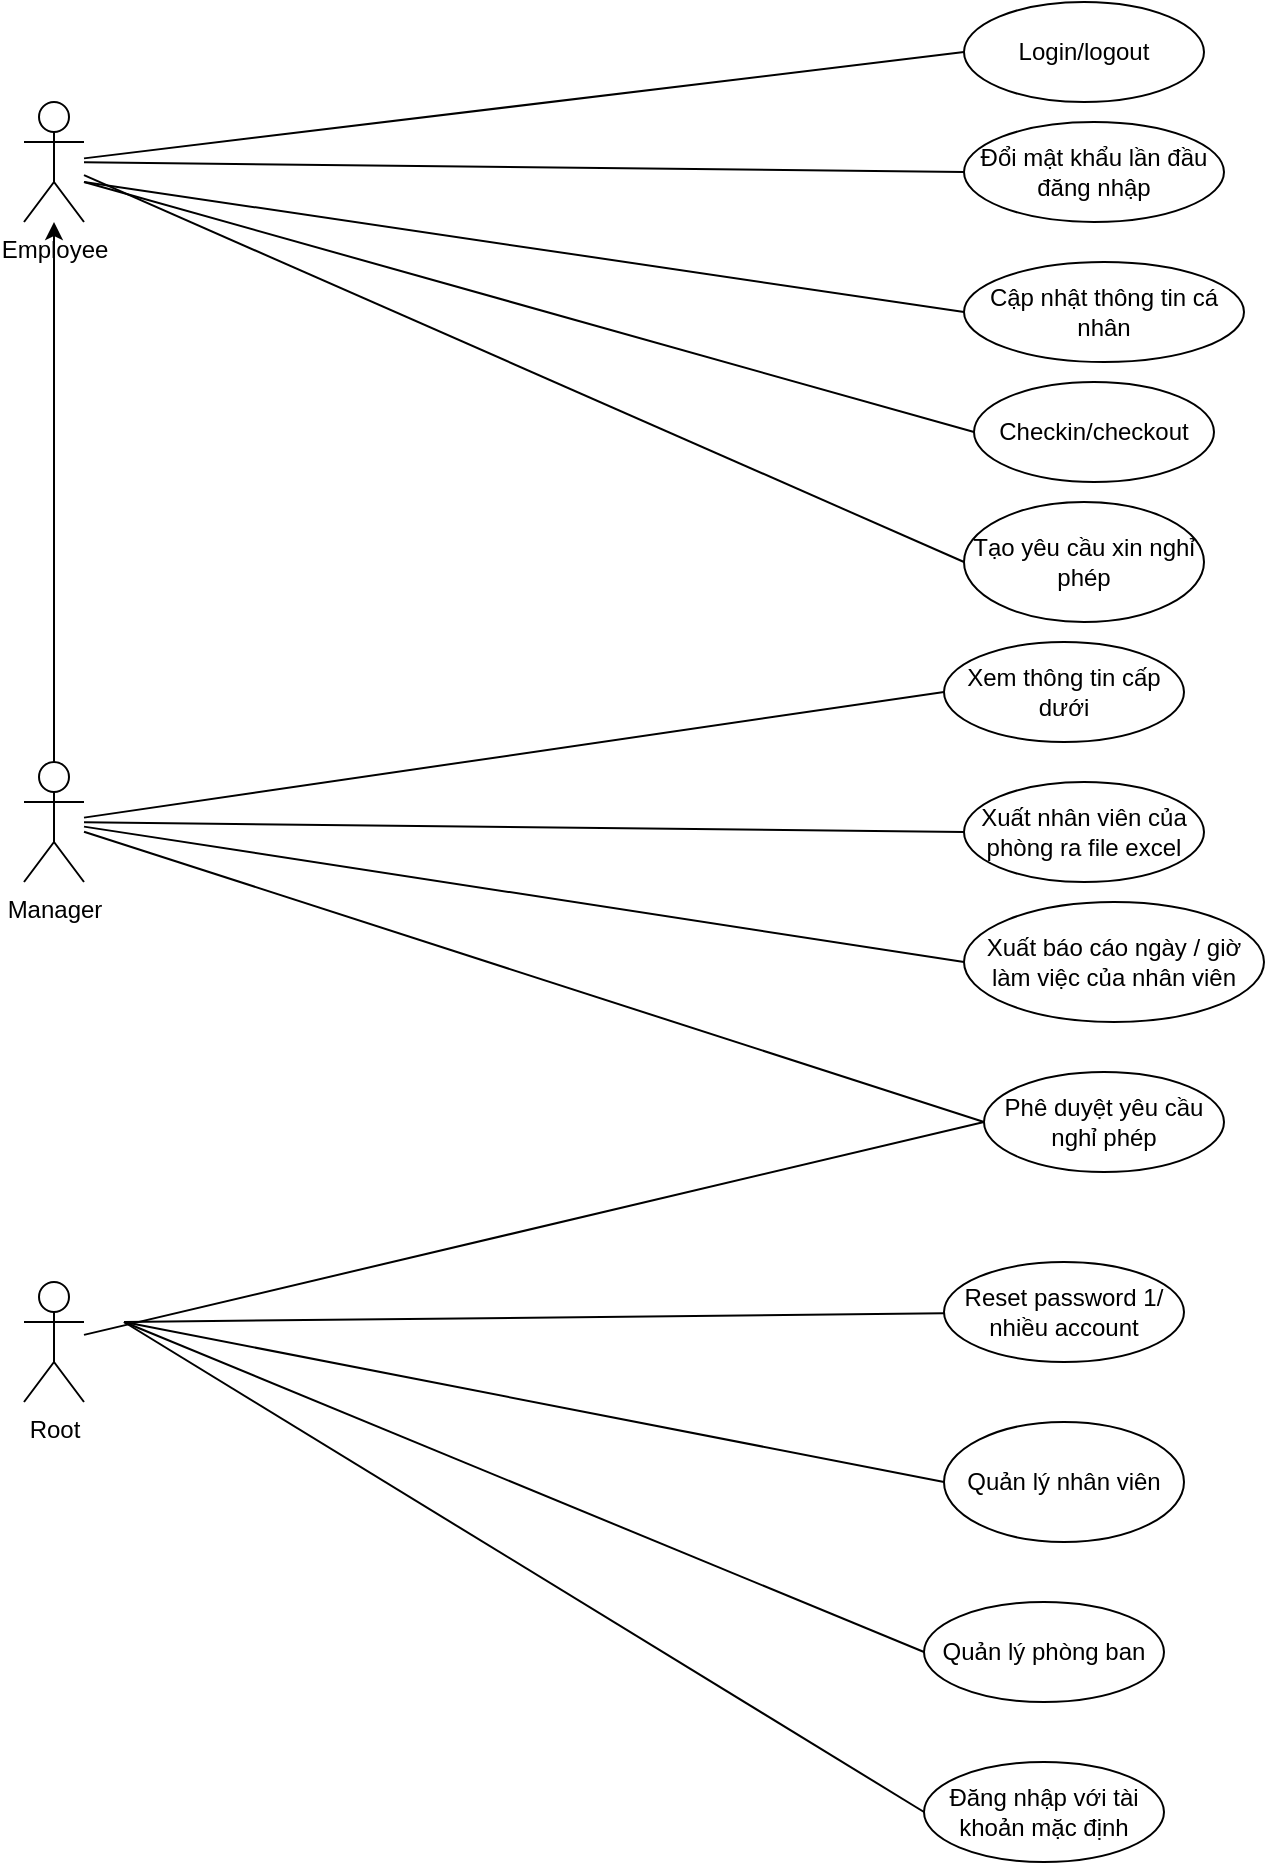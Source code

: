 <mxfile version="15.4.1" type="github">
  <diagram id="6OmSFfkwX89OONU2K9B_" name="Usecase tổng quát">
    <mxGraphModel dx="1422" dy="920" grid="1" gridSize="10" guides="1" tooltips="1" connect="1" arrows="1" fold="1" page="1" pageScale="1" pageWidth="827" pageHeight="1169" math="0" shadow="0">
      <root>
        <mxCell id="0" />
        <mxCell id="1" parent="0" />
        <mxCell id="CkkVm7YenpbbgUDBb8Ox-1" value="Employee&lt;br&gt;" style="shape=umlActor;verticalLabelPosition=bottom;verticalAlign=top;html=1;outlineConnect=0;" vertex="1" parent="1">
          <mxGeometry x="80" y="60" width="30" height="60" as="geometry" />
        </mxCell>
        <mxCell id="CkkVm7YenpbbgUDBb8Ox-15" value="" style="edgeStyle=orthogonalEdgeStyle;rounded=0;orthogonalLoop=1;jettySize=auto;html=1;" edge="1" parent="1" source="CkkVm7YenpbbgUDBb8Ox-2" target="CkkVm7YenpbbgUDBb8Ox-1">
          <mxGeometry relative="1" as="geometry" />
        </mxCell>
        <mxCell id="CkkVm7YenpbbgUDBb8Ox-2" value="Manager" style="shape=umlActor;verticalLabelPosition=bottom;verticalAlign=top;html=1;outlineConnect=0;" vertex="1" parent="1">
          <mxGeometry x="80" y="390" width="30" height="60" as="geometry" />
        </mxCell>
        <mxCell id="CkkVm7YenpbbgUDBb8Ox-3" value="Root" style="shape=umlActor;verticalLabelPosition=bottom;verticalAlign=top;html=1;outlineConnect=0;" vertex="1" parent="1">
          <mxGeometry x="80" y="650" width="30" height="60" as="geometry" />
        </mxCell>
        <mxCell id="CkkVm7YenpbbgUDBb8Ox-17" value="Đăng nhập với tài khoản mặc định" style="ellipse;whiteSpace=wrap;html=1;" vertex="1" parent="1">
          <mxGeometry x="530" y="890" width="120" height="50" as="geometry" />
        </mxCell>
        <mxCell id="CkkVm7YenpbbgUDBb8Ox-18" value="Quản lý phòng ban" style="ellipse;whiteSpace=wrap;html=1;" vertex="1" parent="1">
          <mxGeometry x="530" y="810" width="120" height="50" as="geometry" />
        </mxCell>
        <mxCell id="CkkVm7YenpbbgUDBb8Ox-19" value="Quản lý nhân viên" style="ellipse;whiteSpace=wrap;html=1;" vertex="1" parent="1">
          <mxGeometry x="540" y="720" width="120" height="60" as="geometry" />
        </mxCell>
        <mxCell id="CkkVm7YenpbbgUDBb8Ox-20" value="Reset password 1/ nhiều account" style="ellipse;whiteSpace=wrap;html=1;" vertex="1" parent="1">
          <mxGeometry x="540" y="640" width="120" height="50" as="geometry" />
        </mxCell>
        <mxCell id="CkkVm7YenpbbgUDBb8Ox-21" value="Phê duyệt yêu cầu nghỉ phép" style="ellipse;whiteSpace=wrap;html=1;" vertex="1" parent="1">
          <mxGeometry x="560" y="545" width="120" height="50" as="geometry" />
        </mxCell>
        <mxCell id="CkkVm7YenpbbgUDBb8Ox-22" value="Login/logout" style="ellipse;whiteSpace=wrap;html=1;" vertex="1" parent="1">
          <mxGeometry x="550" y="10" width="120" height="50" as="geometry" />
        </mxCell>
        <mxCell id="CkkVm7YenpbbgUDBb8Ox-23" value="Đổi mật khẩu lần đầu đăng nhập" style="ellipse;whiteSpace=wrap;html=1;" vertex="1" parent="1">
          <mxGeometry x="550" y="70" width="130" height="50" as="geometry" />
        </mxCell>
        <mxCell id="CkkVm7YenpbbgUDBb8Ox-24" value="Cập nhật thông tin cá nhân" style="ellipse;whiteSpace=wrap;html=1;" vertex="1" parent="1">
          <mxGeometry x="550" y="140" width="140" height="50" as="geometry" />
        </mxCell>
        <mxCell id="CkkVm7YenpbbgUDBb8Ox-26" value="Checkin/checkout" style="ellipse;whiteSpace=wrap;html=1;" vertex="1" parent="1">
          <mxGeometry x="555" y="200" width="120" height="50" as="geometry" />
        </mxCell>
        <mxCell id="CkkVm7YenpbbgUDBb8Ox-27" value="Tạo yêu cầu xin nghỉ phép" style="ellipse;whiteSpace=wrap;html=1;" vertex="1" parent="1">
          <mxGeometry x="550" y="260" width="120" height="60" as="geometry" />
        </mxCell>
        <mxCell id="CkkVm7YenpbbgUDBb8Ox-33" value="" style="endArrow=none;html=1;rounded=0;entryX=0;entryY=0.5;entryDx=0;entryDy=0;" edge="1" parent="1" source="CkkVm7YenpbbgUDBb8Ox-1" target="CkkVm7YenpbbgUDBb8Ox-22">
          <mxGeometry width="50" height="50" relative="1" as="geometry">
            <mxPoint x="390" y="450" as="sourcePoint" />
            <mxPoint x="440" y="400" as="targetPoint" />
          </mxGeometry>
        </mxCell>
        <mxCell id="CkkVm7YenpbbgUDBb8Ox-40" value="" style="endArrow=none;html=1;rounded=0;entryX=0;entryY=0.5;entryDx=0;entryDy=0;" edge="1" parent="1" source="CkkVm7YenpbbgUDBb8Ox-1" target="CkkVm7YenpbbgUDBb8Ox-23">
          <mxGeometry width="50" height="50" relative="1" as="geometry">
            <mxPoint x="390" y="450" as="sourcePoint" />
            <mxPoint x="440" y="400" as="targetPoint" />
          </mxGeometry>
        </mxCell>
        <mxCell id="CkkVm7YenpbbgUDBb8Ox-41" value="" style="endArrow=none;html=1;rounded=0;entryX=0;entryY=0.5;entryDx=0;entryDy=0;" edge="1" parent="1" target="CkkVm7YenpbbgUDBb8Ox-24">
          <mxGeometry width="50" height="50" relative="1" as="geometry">
            <mxPoint x="110" y="100" as="sourcePoint" />
            <mxPoint x="440" y="400" as="targetPoint" />
          </mxGeometry>
        </mxCell>
        <mxCell id="CkkVm7YenpbbgUDBb8Ox-42" value="" style="endArrow=none;html=1;rounded=0;entryX=0;entryY=0.5;entryDx=0;entryDy=0;" edge="1" parent="1" target="CkkVm7YenpbbgUDBb8Ox-26">
          <mxGeometry width="50" height="50" relative="1" as="geometry">
            <mxPoint x="110" y="100" as="sourcePoint" />
            <mxPoint x="440" y="400" as="targetPoint" />
          </mxGeometry>
        </mxCell>
        <mxCell id="CkkVm7YenpbbgUDBb8Ox-43" value="" style="endArrow=none;html=1;rounded=0;entryX=0;entryY=0.5;entryDx=0;entryDy=0;" edge="1" parent="1" source="CkkVm7YenpbbgUDBb8Ox-1" target="CkkVm7YenpbbgUDBb8Ox-27">
          <mxGeometry width="50" height="50" relative="1" as="geometry">
            <mxPoint x="390" y="450" as="sourcePoint" />
            <mxPoint x="440" y="400" as="targetPoint" />
          </mxGeometry>
        </mxCell>
        <mxCell id="CkkVm7YenpbbgUDBb8Ox-44" value="Xem thông tin cấp dưới" style="ellipse;whiteSpace=wrap;html=1;" vertex="1" parent="1">
          <mxGeometry x="540" y="330" width="120" height="50" as="geometry" />
        </mxCell>
        <mxCell id="CkkVm7YenpbbgUDBb8Ox-45" value="Xuất nhân viên của phòng ra file excel" style="ellipse;whiteSpace=wrap;html=1;" vertex="1" parent="1">
          <mxGeometry x="550" y="400" width="120" height="50" as="geometry" />
        </mxCell>
        <mxCell id="CkkVm7YenpbbgUDBb8Ox-46" value="Xuất báo cáo ngày / giờ làm việc của nhân viên" style="ellipse;whiteSpace=wrap;html=1;" vertex="1" parent="1">
          <mxGeometry x="550" y="460" width="150" height="60" as="geometry" />
        </mxCell>
        <mxCell id="CkkVm7YenpbbgUDBb8Ox-47" value="" style="endArrow=none;html=1;rounded=0;entryX=0;entryY=0.5;entryDx=0;entryDy=0;" edge="1" parent="1" source="CkkVm7YenpbbgUDBb8Ox-2" target="CkkVm7YenpbbgUDBb8Ox-44">
          <mxGeometry width="50" height="50" relative="1" as="geometry">
            <mxPoint x="390" y="420" as="sourcePoint" />
            <mxPoint x="440" y="370" as="targetPoint" />
          </mxGeometry>
        </mxCell>
        <mxCell id="CkkVm7YenpbbgUDBb8Ox-48" value="" style="endArrow=none;html=1;rounded=0;entryX=0;entryY=0.5;entryDx=0;entryDy=0;" edge="1" parent="1" source="CkkVm7YenpbbgUDBb8Ox-2" target="CkkVm7YenpbbgUDBb8Ox-45">
          <mxGeometry width="50" height="50" relative="1" as="geometry">
            <mxPoint x="390" y="420" as="sourcePoint" />
            <mxPoint x="440" y="370" as="targetPoint" />
          </mxGeometry>
        </mxCell>
        <mxCell id="CkkVm7YenpbbgUDBb8Ox-49" value="" style="endArrow=none;html=1;rounded=0;entryX=0;entryY=0.5;entryDx=0;entryDy=0;" edge="1" parent="1" source="CkkVm7YenpbbgUDBb8Ox-2" target="CkkVm7YenpbbgUDBb8Ox-46">
          <mxGeometry width="50" height="50" relative="1" as="geometry">
            <mxPoint x="390" y="420" as="sourcePoint" />
            <mxPoint x="440" y="370" as="targetPoint" />
          </mxGeometry>
        </mxCell>
        <mxCell id="CkkVm7YenpbbgUDBb8Ox-52" value="" style="endArrow=none;html=1;rounded=0;entryX=0;entryY=0.5;entryDx=0;entryDy=0;" edge="1" parent="1" source="CkkVm7YenpbbgUDBb8Ox-2" target="CkkVm7YenpbbgUDBb8Ox-21">
          <mxGeometry width="50" height="50" relative="1" as="geometry">
            <mxPoint x="390" y="420" as="sourcePoint" />
            <mxPoint x="440" y="370" as="targetPoint" />
          </mxGeometry>
        </mxCell>
        <mxCell id="CkkVm7YenpbbgUDBb8Ox-53" value="" style="endArrow=none;html=1;rounded=0;entryX=0;entryY=0.5;entryDx=0;entryDy=0;" edge="1" parent="1" source="CkkVm7YenpbbgUDBb8Ox-3" target="CkkVm7YenpbbgUDBb8Ox-21">
          <mxGeometry width="50" height="50" relative="1" as="geometry">
            <mxPoint x="390" y="640" as="sourcePoint" />
            <mxPoint x="440" y="590" as="targetPoint" />
          </mxGeometry>
        </mxCell>
        <mxCell id="CkkVm7YenpbbgUDBb8Ox-54" value="" style="endArrow=none;html=1;rounded=0;" edge="1" parent="1" target="CkkVm7YenpbbgUDBb8Ox-20">
          <mxGeometry width="50" height="50" relative="1" as="geometry">
            <mxPoint x="130" y="670" as="sourcePoint" />
            <mxPoint x="440" y="590" as="targetPoint" />
          </mxGeometry>
        </mxCell>
        <mxCell id="CkkVm7YenpbbgUDBb8Ox-55" value="" style="endArrow=none;html=1;rounded=0;entryX=0;entryY=0.5;entryDx=0;entryDy=0;" edge="1" parent="1" target="CkkVm7YenpbbgUDBb8Ox-19">
          <mxGeometry width="50" height="50" relative="1" as="geometry">
            <mxPoint x="130" y="670" as="sourcePoint" />
            <mxPoint x="440" y="590" as="targetPoint" />
          </mxGeometry>
        </mxCell>
        <mxCell id="CkkVm7YenpbbgUDBb8Ox-56" value="" style="endArrow=none;html=1;rounded=0;entryX=0;entryY=0.5;entryDx=0;entryDy=0;" edge="1" parent="1" target="CkkVm7YenpbbgUDBb8Ox-18">
          <mxGeometry width="50" height="50" relative="1" as="geometry">
            <mxPoint x="130" y="670" as="sourcePoint" />
            <mxPoint x="440" y="590" as="targetPoint" />
          </mxGeometry>
        </mxCell>
        <mxCell id="CkkVm7YenpbbgUDBb8Ox-57" value="" style="endArrow=none;html=1;rounded=0;entryX=0;entryY=0.5;entryDx=0;entryDy=0;" edge="1" parent="1" target="CkkVm7YenpbbgUDBb8Ox-17">
          <mxGeometry width="50" height="50" relative="1" as="geometry">
            <mxPoint x="130" y="670" as="sourcePoint" />
            <mxPoint x="440" y="590" as="targetPoint" />
          </mxGeometry>
        </mxCell>
      </root>
    </mxGraphModel>
  </diagram>
</mxfile>
